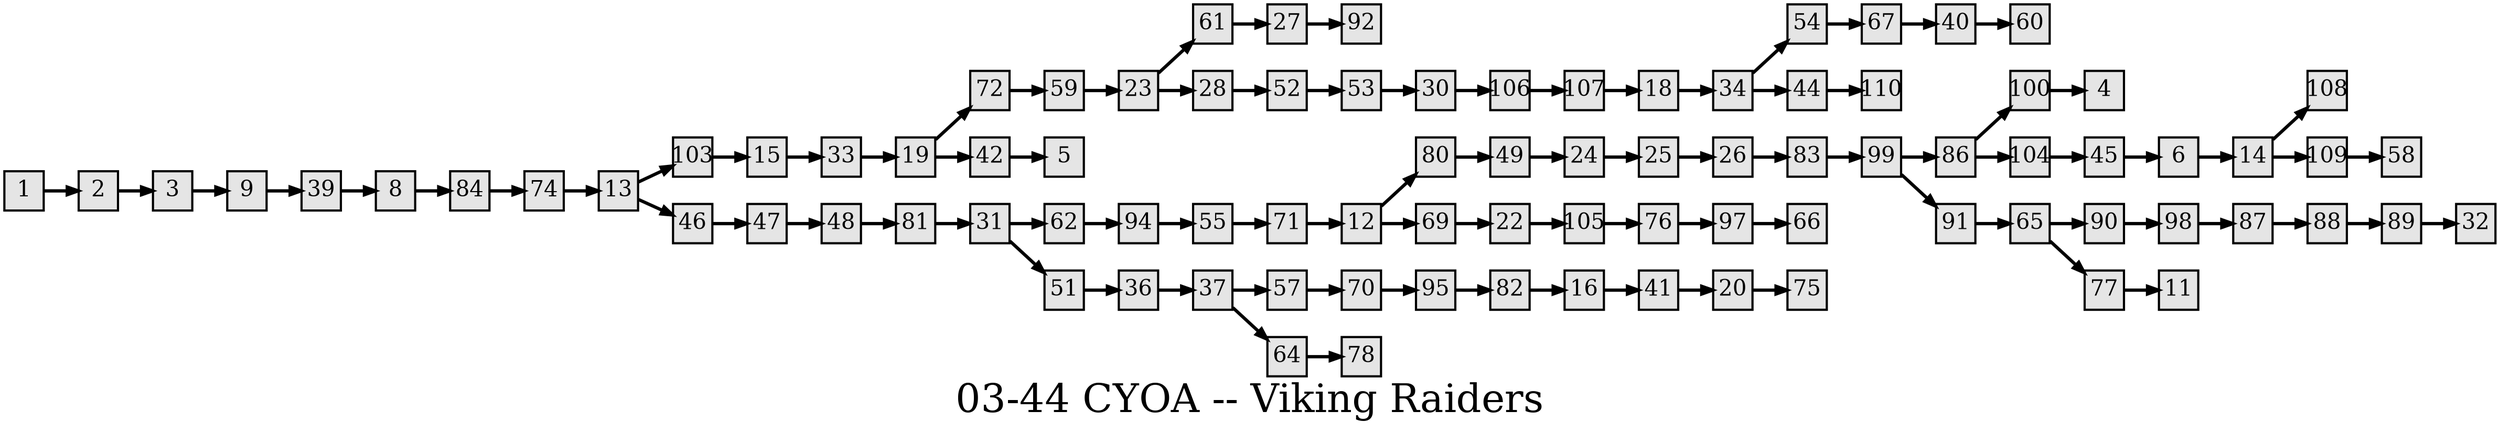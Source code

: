 digraph g{
  graph [ label="03-44 CYOA -- Viking Raiders" rankdir=LR, ordering=out, fontsize=36, nodesep="0.35", ranksep="0.45"];
  node  [shape=rect, penwidth=2, fontsize=20, style=filled, fillcolor=grey90, margin="0,0", labelfloat=true, regular=true, fixedsize=true];
  edge  [labelfloat=true, penwidth=3, fontsize=12];

  1 -> 2;
  2 -> 3;
  3 -> 9;
  6 -> 14;
  8 -> 84;
  9 -> 39;
  12 -> 80;
  12 -> 69;
  13 -> 103;
  13 -> 46;
  14 -> 108;
  14 -> 109;
  15 -> 33;
  16 -> 41;
  18 -> 34;
  19 -> 72;
  19 -> 42;
  20 -> 75;
  22 -> 105;
  23 -> 61;
  23 -> 28;
  24 -> 25;
  25 -> 26;
  26 -> 83;
  27 -> 92;
  28 -> 52;
  30 -> 106;
  31 -> 62;
  31 -> 51;
  33 -> 19;
  34 -> 54;
  34 -> 44;
  36 -> 37;
  37 -> 57;
  37 -> 64;
  39 -> 8;
  40 -> 60;
  41 -> 20;
  42 -> 5;
  44 -> 110;
  45 -> 6;
  46 -> 47;
  47 -> 48;
  48 -> 81;
  49 -> 24;
  51 -> 36;
  52 -> 53;
  53 -> 30;
  54 -> 67;
  55 -> 71;
  57 -> 70;
  59 -> 23;
  61 -> 27;
  62 -> 94;
  64 -> 78;
  65 -> 90;
  65 -> 77;
  67 -> 40;
  69 -> 22;
  70 -> 95;
  71 -> 12;
  72 -> 59;
  74 -> 13;
  76 -> 97;
  77 -> 11;
  80 -> 49;
  81 -> 31;
  82 -> 16;
  83 -> 99;
  84 -> 74;
  86 -> 100;
  86 -> 104;
  87 -> 88;
  88 -> 89;
  89 -> 32;
  90 -> 98;
  91 -> 65;
  94 -> 55;
  95 -> 82;
  97 -> 66;
  98 -> 87;
  99 -> 86;
  99 -> 91;
  100 -> 4;
  103 -> 15;
  104 -> 45;
  105 -> 76;
  106 -> 107;
  107 -> 18;
  109 -> 58;
}


